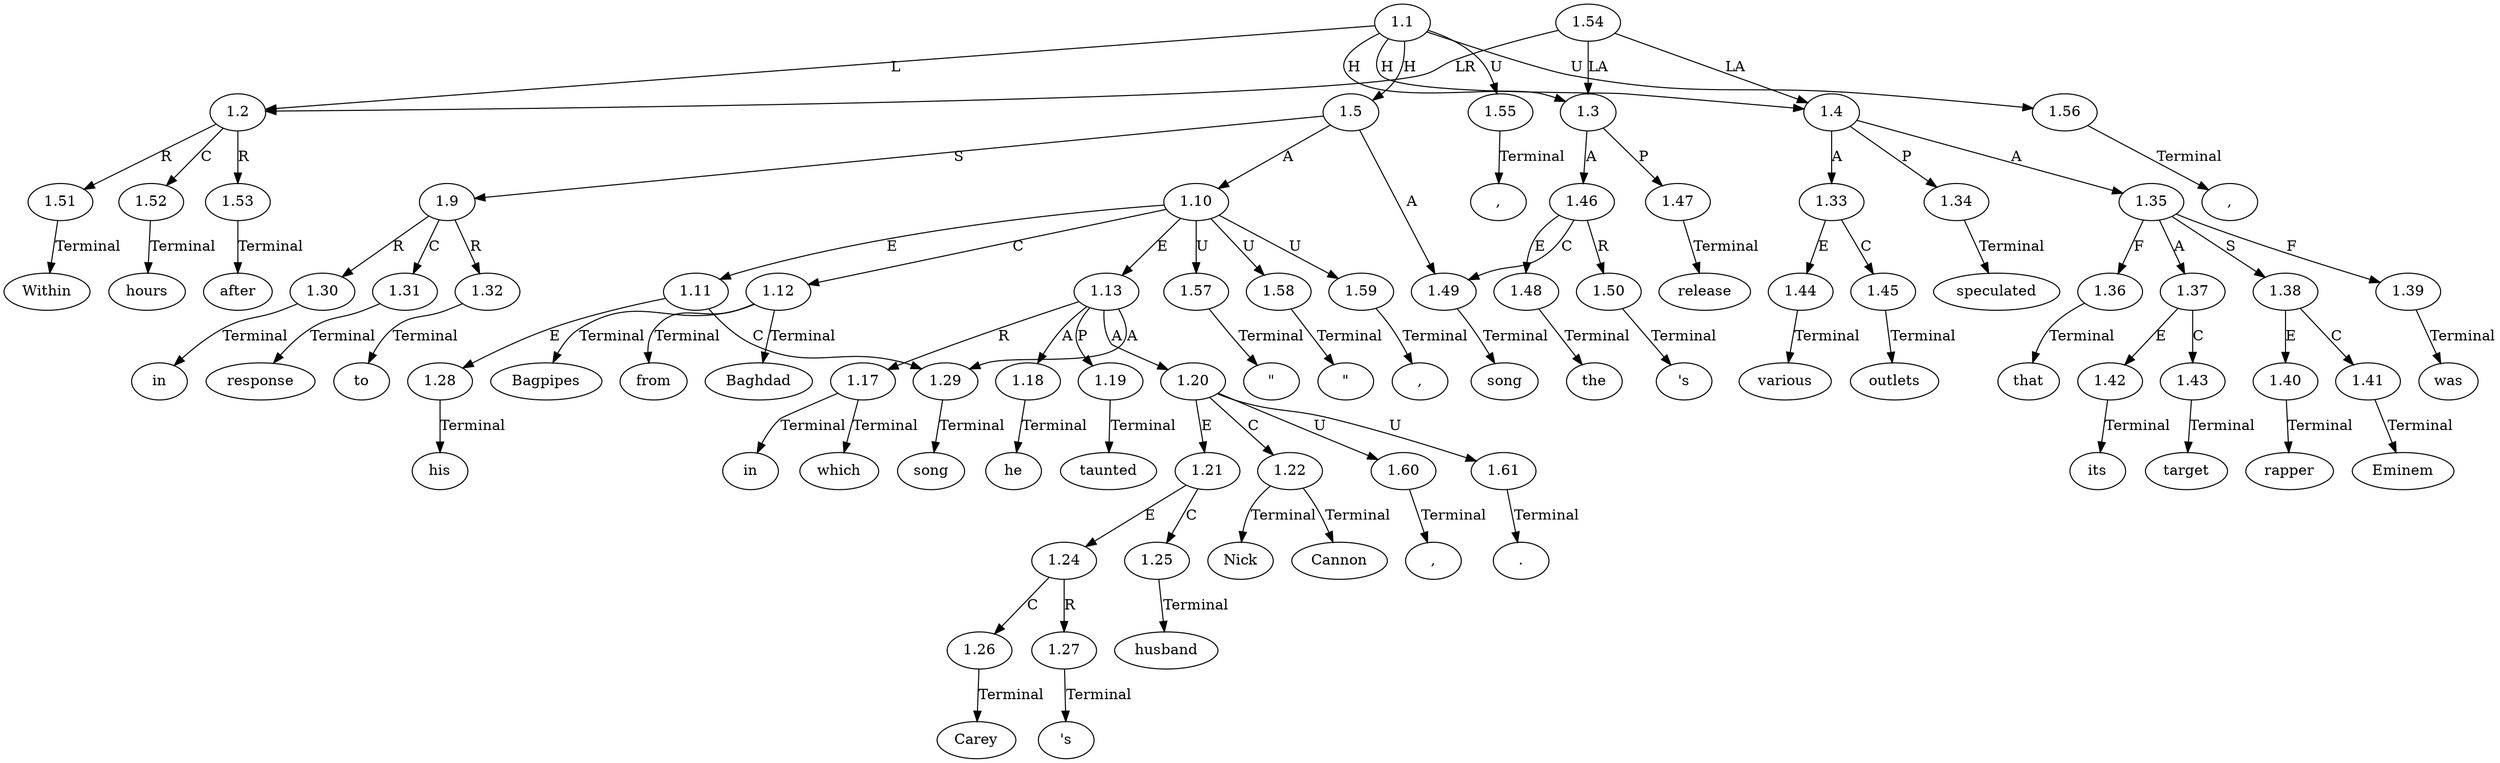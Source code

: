 // Graph
digraph {
	0.1 [label=Within ordering=out]
	0.10 [label=outlets ordering=out]
	0.11 [label=speculated ordering=out]
	0.12 [label=that ordering=out]
	0.13 [label=its ordering=out]
	0.14 [label=target ordering=out]
	0.15 [label=was ordering=out]
	0.16 [label=rapper ordering=out]
	0.17 [label=Eminem ordering=out]
	0.18 [label="," ordering=out]
	0.19 [label=in ordering=out]
	0.2 [label=hours ordering=out]
	0.20 [label=response ordering=out]
	0.21 [label=to ordering=out]
	0.22 [label=his ordering=out]
	0.23 [label=song ordering=out]
	0.24 [label="\"" ordering=out]
	0.25 [label=Bagpipes ordering=out]
	0.26 [label=from ordering=out]
	0.27 [label=Baghdad ordering=out]
	0.28 [label="\"" ordering=out]
	0.29 [label="," ordering=out]
	0.3 [label=after ordering=out]
	0.30 [label=in ordering=out]
	0.31 [label=which ordering=out]
	0.32 [label=he ordering=out]
	0.33 [label=taunted ordering=out]
	0.34 [label=Carey ordering=out]
	0.35 [label="'s" ordering=out]
	0.36 [label=husband ordering=out]
	0.37 [label="," ordering=out]
	0.38 [label=Nick ordering=out]
	0.39 [label=Cannon ordering=out]
	0.4 [label=the ordering=out]
	0.40 [label="." ordering=out]
	0.5 [label=song ordering=out]
	0.6 [label="'s" ordering=out]
	0.7 [label=release ordering=out]
	0.8 [label="," ordering=out]
	0.9 [label=various ordering=out]
	1.1 [label=1.1 ordering=out]
	1.2 [label=1.2 ordering=out]
	1.3 [label=1.3 ordering=out]
	1.4 [label=1.4 ordering=out]
	1.5 [label=1.5 ordering=out]
	1.9 [label=1.9 ordering=out]
	1.10 [label=1.10 ordering=out]
	1.11 [label=1.11 ordering=out]
	1.12 [label=1.12 ordering=out]
	1.13 [label=1.13 ordering=out]
	1.17 [label=1.17 ordering=out]
	1.18 [label=1.18 ordering=out]
	1.19 [label=1.19 ordering=out]
	1.20 [label=1.20 ordering=out]
	1.21 [label=1.21 ordering=out]
	1.22 [label=1.22 ordering=out]
	1.24 [label=1.24 ordering=out]
	1.25 [label=1.25 ordering=out]
	1.26 [label=1.26 ordering=out]
	1.27 [label=1.27 ordering=out]
	1.28 [label=1.28 ordering=out]
	1.29 [label=1.29 ordering=out]
	1.30 [label=1.30 ordering=out]
	1.31 [label=1.31 ordering=out]
	1.32 [label=1.32 ordering=out]
	1.33 [label=1.33 ordering=out]
	1.34 [label=1.34 ordering=out]
	1.35 [label=1.35 ordering=out]
	1.36 [label=1.36 ordering=out]
	1.37 [label=1.37 ordering=out]
	1.38 [label=1.38 ordering=out]
	1.39 [label=1.39 ordering=out]
	1.40 [label=1.40 ordering=out]
	1.41 [label=1.41 ordering=out]
	1.42 [label=1.42 ordering=out]
	1.43 [label=1.43 ordering=out]
	1.44 [label=1.44 ordering=out]
	1.45 [label=1.45 ordering=out]
	1.46 [label=1.46 ordering=out]
	1.47 [label=1.47 ordering=out]
	1.48 [label=1.48 ordering=out]
	1.49 [label=1.49 ordering=out]
	1.50 [label=1.50 ordering=out]
	1.51 [label=1.51 ordering=out]
	1.52 [label=1.52 ordering=out]
	1.53 [label=1.53 ordering=out]
	1.54 [label=1.54 ordering=out]
	1.55 [label=1.55 ordering=out]
	1.56 [label=1.56 ordering=out]
	1.57 [label=1.57 ordering=out]
	1.58 [label=1.58 ordering=out]
	1.59 [label=1.59 ordering=out]
	1.60 [label=1.60 ordering=out]
	1.61 [label=1.61 ordering=out]
	1.1 -> 1.2 [label=L ordering=out]
	1.1 -> 1.3 [label=H ordering=out]
	1.1 -> 1.4 [label=H ordering=out]
	1.1 -> 1.5 [label=H ordering=out]
	1.1 -> 1.55 [label=U ordering=out]
	1.1 -> 1.56 [label=U ordering=out]
	1.2 -> 1.51 [label=R ordering=out]
	1.2 -> 1.52 [label=C ordering=out]
	1.2 -> 1.53 [label=R ordering=out]
	1.3 -> 1.46 [label=A ordering=out]
	1.3 -> 1.47 [label=P ordering=out]
	1.4 -> 1.33 [label=A ordering=out]
	1.4 -> 1.34 [label=P ordering=out]
	1.4 -> 1.35 [label=A ordering=out]
	1.5 -> 1.9 [label=S ordering=out]
	1.5 -> 1.10 [label=A ordering=out]
	1.5 -> 1.49 [label=A ordering=out]
	1.9 -> 1.30 [label=R ordering=out]
	1.9 -> 1.31 [label=C ordering=out]
	1.9 -> 1.32 [label=R ordering=out]
	1.10 -> 1.11 [label=E ordering=out]
	1.10 -> 1.12 [label=C ordering=out]
	1.10 -> 1.13 [label=E ordering=out]
	1.10 -> 1.57 [label=U ordering=out]
	1.10 -> 1.58 [label=U ordering=out]
	1.10 -> 1.59 [label=U ordering=out]
	1.11 -> 1.28 [label=E ordering=out]
	1.11 -> 1.29 [label=C ordering=out]
	1.12 -> 0.25 [label=Terminal ordering=out]
	1.12 -> 0.26 [label=Terminal ordering=out]
	1.12 -> 0.27 [label=Terminal ordering=out]
	1.13 -> 1.17 [label=R ordering=out]
	1.13 -> 1.18 [label=A ordering=out]
	1.13 -> 1.19 [label=P ordering=out]
	1.13 -> 1.20 [label=A ordering=out]
	1.13 -> 1.29 [label=A ordering=out]
	1.17 -> 0.30 [label=Terminal ordering=out]
	1.17 -> 0.31 [label=Terminal ordering=out]
	1.18 -> 0.32 [label=Terminal ordering=out]
	1.19 -> 0.33 [label=Terminal ordering=out]
	1.20 -> 1.21 [label=E ordering=out]
	1.20 -> 1.22 [label=C ordering=out]
	1.20 -> 1.60 [label=U ordering=out]
	1.20 -> 1.61 [label=U ordering=out]
	1.21 -> 1.24 [label=E ordering=out]
	1.21 -> 1.25 [label=C ordering=out]
	1.22 -> 0.38 [label=Terminal ordering=out]
	1.22 -> 0.39 [label=Terminal ordering=out]
	1.24 -> 1.26 [label=C ordering=out]
	1.24 -> 1.27 [label=R ordering=out]
	1.25 -> 0.36 [label=Terminal ordering=out]
	1.26 -> 0.34 [label=Terminal ordering=out]
	1.27 -> 0.35 [label=Terminal ordering=out]
	1.28 -> 0.22 [label=Terminal ordering=out]
	1.29 -> 0.23 [label=Terminal ordering=out]
	1.30 -> 0.19 [label=Terminal ordering=out]
	1.31 -> 0.20 [label=Terminal ordering=out]
	1.32 -> 0.21 [label=Terminal ordering=out]
	1.33 -> 1.44 [label=E ordering=out]
	1.33 -> 1.45 [label=C ordering=out]
	1.34 -> 0.11 [label=Terminal ordering=out]
	1.35 -> 1.36 [label=F ordering=out]
	1.35 -> 1.37 [label=A ordering=out]
	1.35 -> 1.38 [label=S ordering=out]
	1.35 -> 1.39 [label=F ordering=out]
	1.36 -> 0.12 [label=Terminal ordering=out]
	1.37 -> 1.42 [label=E ordering=out]
	1.37 -> 1.43 [label=C ordering=out]
	1.38 -> 1.40 [label=E ordering=out]
	1.38 -> 1.41 [label=C ordering=out]
	1.39 -> 0.15 [label=Terminal ordering=out]
	1.40 -> 0.16 [label=Terminal ordering=out]
	1.41 -> 0.17 [label=Terminal ordering=out]
	1.42 -> 0.13 [label=Terminal ordering=out]
	1.43 -> 0.14 [label=Terminal ordering=out]
	1.44 -> 0.9 [label=Terminal ordering=out]
	1.45 -> 0.10 [label=Terminal ordering=out]
	1.46 -> 1.48 [label=E ordering=out]
	1.46 -> 1.49 [label=C ordering=out]
	1.46 -> 1.50 [label=R ordering=out]
	1.47 -> 0.7 [label=Terminal ordering=out]
	1.48 -> 0.4 [label=Terminal ordering=out]
	1.49 -> 0.5 [label=Terminal ordering=out]
	1.50 -> 0.6 [label=Terminal ordering=out]
	1.51 -> 0.1 [label=Terminal ordering=out]
	1.52 -> 0.2 [label=Terminal ordering=out]
	1.53 -> 0.3 [label=Terminal ordering=out]
	1.54 -> 1.2 [label=LR ordering=out]
	1.54 -> 1.3 [label=LA ordering=out]
	1.54 -> 1.4 [label=LA ordering=out]
	1.55 -> 0.8 [label=Terminal ordering=out]
	1.56 -> 0.18 [label=Terminal ordering=out]
	1.57 -> 0.24 [label=Terminal ordering=out]
	1.58 -> 0.28 [label=Terminal ordering=out]
	1.59 -> 0.29 [label=Terminal ordering=out]
	1.60 -> 0.37 [label=Terminal ordering=out]
	1.61 -> 0.40 [label=Terminal ordering=out]
}
